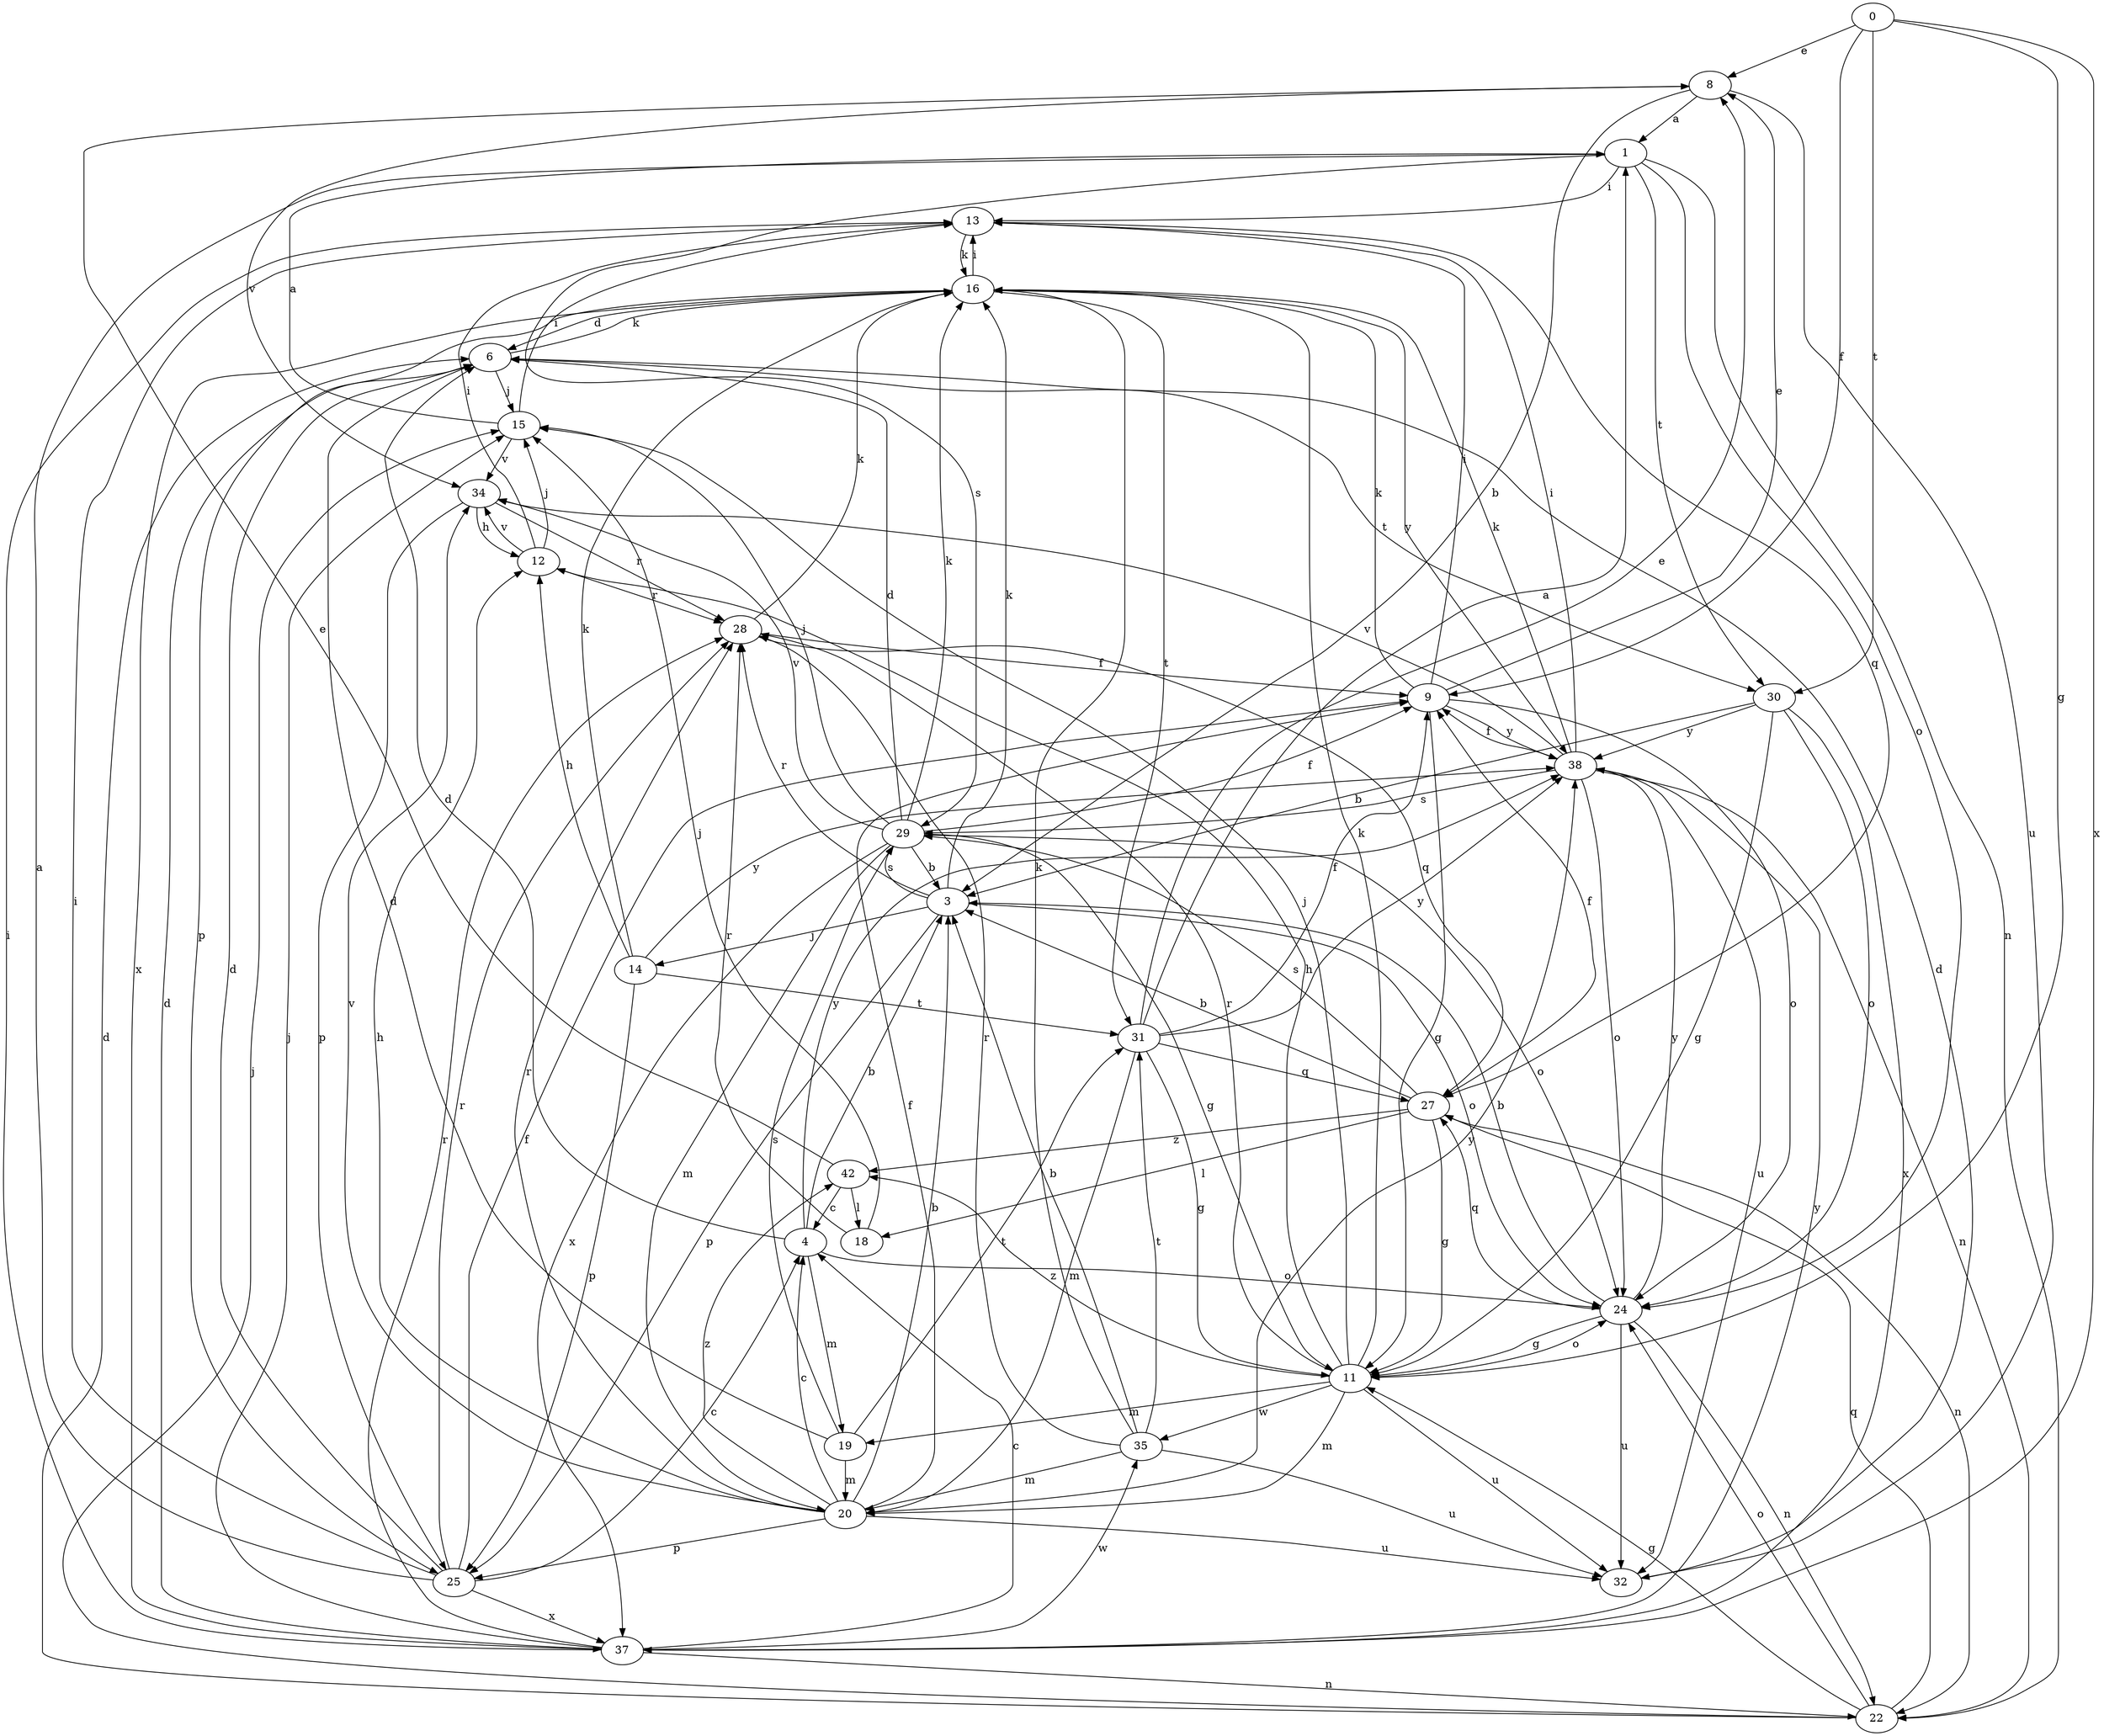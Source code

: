 strict digraph  {
0;
1;
3;
4;
6;
8;
9;
11;
12;
13;
14;
15;
16;
18;
19;
20;
22;
24;
25;
27;
28;
29;
30;
31;
32;
34;
35;
37;
38;
42;
0 -> 8  [label=e];
0 -> 9  [label=f];
0 -> 11  [label=g];
0 -> 30  [label=t];
0 -> 37  [label=x];
1 -> 13  [label=i];
1 -> 22  [label=n];
1 -> 24  [label=o];
1 -> 29  [label=s];
1 -> 30  [label=t];
3 -> 14  [label=j];
3 -> 16  [label=k];
3 -> 24  [label=o];
3 -> 25  [label=p];
3 -> 28  [label=r];
3 -> 29  [label=s];
4 -> 3  [label=b];
4 -> 6  [label=d];
4 -> 19  [label=m];
4 -> 24  [label=o];
4 -> 38  [label=y];
6 -> 15  [label=j];
6 -> 16  [label=k];
6 -> 30  [label=t];
8 -> 1  [label=a];
8 -> 3  [label=b];
8 -> 32  [label=u];
8 -> 34  [label=v];
9 -> 8  [label=e];
9 -> 11  [label=g];
9 -> 13  [label=i];
9 -> 16  [label=k];
9 -> 24  [label=o];
9 -> 38  [label=y];
11 -> 12  [label=h];
11 -> 15  [label=j];
11 -> 16  [label=k];
11 -> 19  [label=m];
11 -> 20  [label=m];
11 -> 24  [label=o];
11 -> 28  [label=r];
11 -> 32  [label=u];
11 -> 35  [label=w];
11 -> 42  [label=z];
12 -> 13  [label=i];
12 -> 15  [label=j];
12 -> 28  [label=r];
12 -> 34  [label=v];
13 -> 16  [label=k];
13 -> 27  [label=q];
14 -> 12  [label=h];
14 -> 16  [label=k];
14 -> 25  [label=p];
14 -> 31  [label=t];
14 -> 38  [label=y];
15 -> 1  [label=a];
15 -> 13  [label=i];
15 -> 34  [label=v];
16 -> 6  [label=d];
16 -> 13  [label=i];
16 -> 25  [label=p];
16 -> 31  [label=t];
16 -> 37  [label=x];
16 -> 38  [label=y];
18 -> 15  [label=j];
18 -> 28  [label=r];
19 -> 6  [label=d];
19 -> 20  [label=m];
19 -> 29  [label=s];
19 -> 31  [label=t];
20 -> 3  [label=b];
20 -> 4  [label=c];
20 -> 9  [label=f];
20 -> 12  [label=h];
20 -> 25  [label=p];
20 -> 28  [label=r];
20 -> 32  [label=u];
20 -> 34  [label=v];
20 -> 38  [label=y];
20 -> 42  [label=z];
22 -> 6  [label=d];
22 -> 11  [label=g];
22 -> 15  [label=j];
22 -> 24  [label=o];
22 -> 27  [label=q];
24 -> 3  [label=b];
24 -> 11  [label=g];
24 -> 22  [label=n];
24 -> 27  [label=q];
24 -> 32  [label=u];
24 -> 38  [label=y];
25 -> 1  [label=a];
25 -> 4  [label=c];
25 -> 6  [label=d];
25 -> 9  [label=f];
25 -> 13  [label=i];
25 -> 28  [label=r];
25 -> 37  [label=x];
27 -> 3  [label=b];
27 -> 9  [label=f];
27 -> 11  [label=g];
27 -> 18  [label=l];
27 -> 22  [label=n];
27 -> 29  [label=s];
27 -> 42  [label=z];
28 -> 9  [label=f];
28 -> 16  [label=k];
28 -> 27  [label=q];
29 -> 3  [label=b];
29 -> 6  [label=d];
29 -> 9  [label=f];
29 -> 11  [label=g];
29 -> 15  [label=j];
29 -> 16  [label=k];
29 -> 20  [label=m];
29 -> 24  [label=o];
29 -> 34  [label=v];
29 -> 37  [label=x];
30 -> 3  [label=b];
30 -> 11  [label=g];
30 -> 24  [label=o];
30 -> 37  [label=x];
30 -> 38  [label=y];
31 -> 1  [label=a];
31 -> 8  [label=e];
31 -> 9  [label=f];
31 -> 11  [label=g];
31 -> 20  [label=m];
31 -> 27  [label=q];
31 -> 38  [label=y];
32 -> 6  [label=d];
34 -> 12  [label=h];
34 -> 25  [label=p];
34 -> 28  [label=r];
35 -> 3  [label=b];
35 -> 16  [label=k];
35 -> 20  [label=m];
35 -> 28  [label=r];
35 -> 31  [label=t];
35 -> 32  [label=u];
37 -> 4  [label=c];
37 -> 6  [label=d];
37 -> 13  [label=i];
37 -> 15  [label=j];
37 -> 22  [label=n];
37 -> 28  [label=r];
37 -> 35  [label=w];
37 -> 38  [label=y];
38 -> 9  [label=f];
38 -> 13  [label=i];
38 -> 16  [label=k];
38 -> 22  [label=n];
38 -> 24  [label=o];
38 -> 29  [label=s];
38 -> 32  [label=u];
38 -> 34  [label=v];
42 -> 4  [label=c];
42 -> 8  [label=e];
42 -> 18  [label=l];
}
